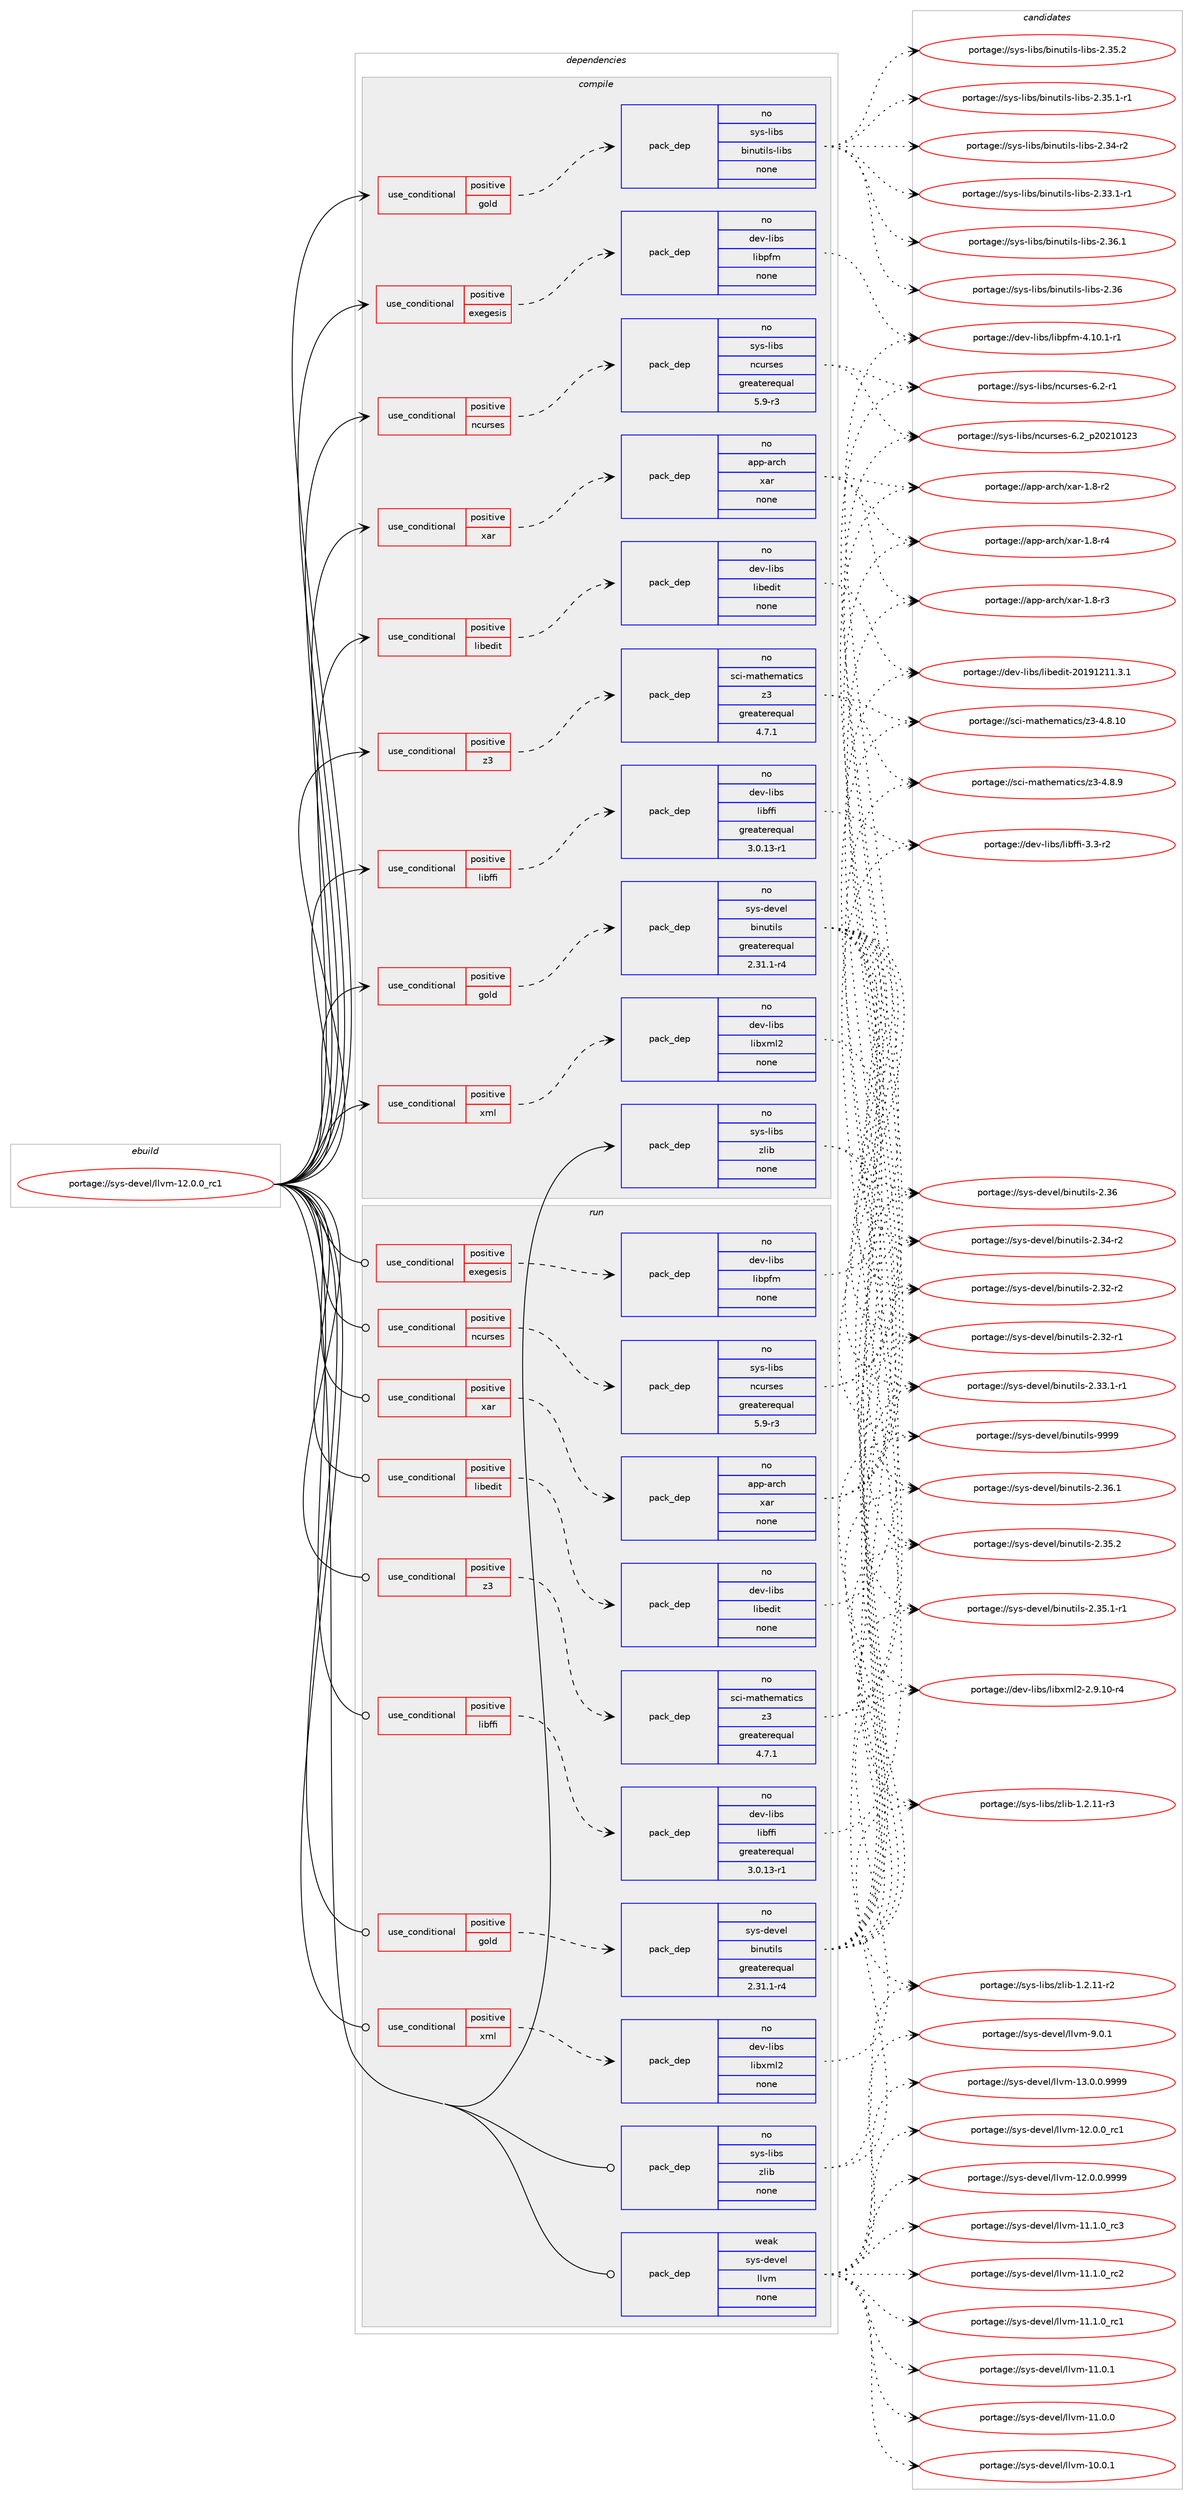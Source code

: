 digraph prolog {

# *************
# Graph options
# *************

newrank=true;
concentrate=true;
compound=true;
graph [rankdir=LR,fontname=Helvetica,fontsize=10,ranksep=1.5];#, ranksep=2.5, nodesep=0.2];
edge  [arrowhead=vee];
node  [fontname=Helvetica,fontsize=10];

# **********
# The ebuild
# **********

subgraph cluster_leftcol {
color=gray;
rank=same;
label=<<i>ebuild</i>>;
id [label="portage://sys-devel/llvm-12.0.0_rc1", color=red, width=4, href="../sys-devel/llvm-12.0.0_rc1.svg"];
}

# ****************
# The dependencies
# ****************

subgraph cluster_midcol {
color=gray;
label=<<i>dependencies</i>>;
subgraph cluster_compile {
fillcolor="#eeeeee";
style=filled;
label=<<i>compile</i>>;
subgraph cond1644 {
dependency6397 [label=<<TABLE BORDER="0" CELLBORDER="1" CELLSPACING="0" CELLPADDING="4"><TR><TD ROWSPAN="3" CELLPADDING="10">use_conditional</TD></TR><TR><TD>positive</TD></TR><TR><TD>exegesis</TD></TR></TABLE>>, shape=none, color=red];
subgraph pack4663 {
dependency6398 [label=<<TABLE BORDER="0" CELLBORDER="1" CELLSPACING="0" CELLPADDING="4" WIDTH="220"><TR><TD ROWSPAN="6" CELLPADDING="30">pack_dep</TD></TR><TR><TD WIDTH="110">no</TD></TR><TR><TD>dev-libs</TD></TR><TR><TD>libpfm</TD></TR><TR><TD>none</TD></TR><TR><TD></TD></TR></TABLE>>, shape=none, color=blue];
}
dependency6397:e -> dependency6398:w [weight=20,style="dashed",arrowhead="vee"];
}
id:e -> dependency6397:w [weight=20,style="solid",arrowhead="vee"];
subgraph cond1645 {
dependency6399 [label=<<TABLE BORDER="0" CELLBORDER="1" CELLSPACING="0" CELLPADDING="4"><TR><TD ROWSPAN="3" CELLPADDING="10">use_conditional</TD></TR><TR><TD>positive</TD></TR><TR><TD>gold</TD></TR></TABLE>>, shape=none, color=red];
subgraph pack4664 {
dependency6400 [label=<<TABLE BORDER="0" CELLBORDER="1" CELLSPACING="0" CELLPADDING="4" WIDTH="220"><TR><TD ROWSPAN="6" CELLPADDING="30">pack_dep</TD></TR><TR><TD WIDTH="110">no</TD></TR><TR><TD>sys-devel</TD></TR><TR><TD>binutils</TD></TR><TR><TD>greaterequal</TD></TR><TR><TD>2.31.1-r4</TD></TR></TABLE>>, shape=none, color=blue];
}
dependency6399:e -> dependency6400:w [weight=20,style="dashed",arrowhead="vee"];
}
id:e -> dependency6399:w [weight=20,style="solid",arrowhead="vee"];
subgraph cond1646 {
dependency6401 [label=<<TABLE BORDER="0" CELLBORDER="1" CELLSPACING="0" CELLPADDING="4"><TR><TD ROWSPAN="3" CELLPADDING="10">use_conditional</TD></TR><TR><TD>positive</TD></TR><TR><TD>gold</TD></TR></TABLE>>, shape=none, color=red];
subgraph pack4665 {
dependency6402 [label=<<TABLE BORDER="0" CELLBORDER="1" CELLSPACING="0" CELLPADDING="4" WIDTH="220"><TR><TD ROWSPAN="6" CELLPADDING="30">pack_dep</TD></TR><TR><TD WIDTH="110">no</TD></TR><TR><TD>sys-libs</TD></TR><TR><TD>binutils-libs</TD></TR><TR><TD>none</TD></TR><TR><TD></TD></TR></TABLE>>, shape=none, color=blue];
}
dependency6401:e -> dependency6402:w [weight=20,style="dashed",arrowhead="vee"];
}
id:e -> dependency6401:w [weight=20,style="solid",arrowhead="vee"];
subgraph cond1647 {
dependency6403 [label=<<TABLE BORDER="0" CELLBORDER="1" CELLSPACING="0" CELLPADDING="4"><TR><TD ROWSPAN="3" CELLPADDING="10">use_conditional</TD></TR><TR><TD>positive</TD></TR><TR><TD>libedit</TD></TR></TABLE>>, shape=none, color=red];
subgraph pack4666 {
dependency6404 [label=<<TABLE BORDER="0" CELLBORDER="1" CELLSPACING="0" CELLPADDING="4" WIDTH="220"><TR><TD ROWSPAN="6" CELLPADDING="30">pack_dep</TD></TR><TR><TD WIDTH="110">no</TD></TR><TR><TD>dev-libs</TD></TR><TR><TD>libedit</TD></TR><TR><TD>none</TD></TR><TR><TD></TD></TR></TABLE>>, shape=none, color=blue];
}
dependency6403:e -> dependency6404:w [weight=20,style="dashed",arrowhead="vee"];
}
id:e -> dependency6403:w [weight=20,style="solid",arrowhead="vee"];
subgraph cond1648 {
dependency6405 [label=<<TABLE BORDER="0" CELLBORDER="1" CELLSPACING="0" CELLPADDING="4"><TR><TD ROWSPAN="3" CELLPADDING="10">use_conditional</TD></TR><TR><TD>positive</TD></TR><TR><TD>libffi</TD></TR></TABLE>>, shape=none, color=red];
subgraph pack4667 {
dependency6406 [label=<<TABLE BORDER="0" CELLBORDER="1" CELLSPACING="0" CELLPADDING="4" WIDTH="220"><TR><TD ROWSPAN="6" CELLPADDING="30">pack_dep</TD></TR><TR><TD WIDTH="110">no</TD></TR><TR><TD>dev-libs</TD></TR><TR><TD>libffi</TD></TR><TR><TD>greaterequal</TD></TR><TR><TD>3.0.13-r1</TD></TR></TABLE>>, shape=none, color=blue];
}
dependency6405:e -> dependency6406:w [weight=20,style="dashed",arrowhead="vee"];
}
id:e -> dependency6405:w [weight=20,style="solid",arrowhead="vee"];
subgraph cond1649 {
dependency6407 [label=<<TABLE BORDER="0" CELLBORDER="1" CELLSPACING="0" CELLPADDING="4"><TR><TD ROWSPAN="3" CELLPADDING="10">use_conditional</TD></TR><TR><TD>positive</TD></TR><TR><TD>ncurses</TD></TR></TABLE>>, shape=none, color=red];
subgraph pack4668 {
dependency6408 [label=<<TABLE BORDER="0" CELLBORDER="1" CELLSPACING="0" CELLPADDING="4" WIDTH="220"><TR><TD ROWSPAN="6" CELLPADDING="30">pack_dep</TD></TR><TR><TD WIDTH="110">no</TD></TR><TR><TD>sys-libs</TD></TR><TR><TD>ncurses</TD></TR><TR><TD>greaterequal</TD></TR><TR><TD>5.9-r3</TD></TR></TABLE>>, shape=none, color=blue];
}
dependency6407:e -> dependency6408:w [weight=20,style="dashed",arrowhead="vee"];
}
id:e -> dependency6407:w [weight=20,style="solid",arrowhead="vee"];
subgraph cond1650 {
dependency6409 [label=<<TABLE BORDER="0" CELLBORDER="1" CELLSPACING="0" CELLPADDING="4"><TR><TD ROWSPAN="3" CELLPADDING="10">use_conditional</TD></TR><TR><TD>positive</TD></TR><TR><TD>xar</TD></TR></TABLE>>, shape=none, color=red];
subgraph pack4669 {
dependency6410 [label=<<TABLE BORDER="0" CELLBORDER="1" CELLSPACING="0" CELLPADDING="4" WIDTH="220"><TR><TD ROWSPAN="6" CELLPADDING="30">pack_dep</TD></TR><TR><TD WIDTH="110">no</TD></TR><TR><TD>app-arch</TD></TR><TR><TD>xar</TD></TR><TR><TD>none</TD></TR><TR><TD></TD></TR></TABLE>>, shape=none, color=blue];
}
dependency6409:e -> dependency6410:w [weight=20,style="dashed",arrowhead="vee"];
}
id:e -> dependency6409:w [weight=20,style="solid",arrowhead="vee"];
subgraph cond1651 {
dependency6411 [label=<<TABLE BORDER="0" CELLBORDER="1" CELLSPACING="0" CELLPADDING="4"><TR><TD ROWSPAN="3" CELLPADDING="10">use_conditional</TD></TR><TR><TD>positive</TD></TR><TR><TD>xml</TD></TR></TABLE>>, shape=none, color=red];
subgraph pack4670 {
dependency6412 [label=<<TABLE BORDER="0" CELLBORDER="1" CELLSPACING="0" CELLPADDING="4" WIDTH="220"><TR><TD ROWSPAN="6" CELLPADDING="30">pack_dep</TD></TR><TR><TD WIDTH="110">no</TD></TR><TR><TD>dev-libs</TD></TR><TR><TD>libxml2</TD></TR><TR><TD>none</TD></TR><TR><TD></TD></TR></TABLE>>, shape=none, color=blue];
}
dependency6411:e -> dependency6412:w [weight=20,style="dashed",arrowhead="vee"];
}
id:e -> dependency6411:w [weight=20,style="solid",arrowhead="vee"];
subgraph cond1652 {
dependency6413 [label=<<TABLE BORDER="0" CELLBORDER="1" CELLSPACING="0" CELLPADDING="4"><TR><TD ROWSPAN="3" CELLPADDING="10">use_conditional</TD></TR><TR><TD>positive</TD></TR><TR><TD>z3</TD></TR></TABLE>>, shape=none, color=red];
subgraph pack4671 {
dependency6414 [label=<<TABLE BORDER="0" CELLBORDER="1" CELLSPACING="0" CELLPADDING="4" WIDTH="220"><TR><TD ROWSPAN="6" CELLPADDING="30">pack_dep</TD></TR><TR><TD WIDTH="110">no</TD></TR><TR><TD>sci-mathematics</TD></TR><TR><TD>z3</TD></TR><TR><TD>greaterequal</TD></TR><TR><TD>4.7.1</TD></TR></TABLE>>, shape=none, color=blue];
}
dependency6413:e -> dependency6414:w [weight=20,style="dashed",arrowhead="vee"];
}
id:e -> dependency6413:w [weight=20,style="solid",arrowhead="vee"];
subgraph pack4672 {
dependency6415 [label=<<TABLE BORDER="0" CELLBORDER="1" CELLSPACING="0" CELLPADDING="4" WIDTH="220"><TR><TD ROWSPAN="6" CELLPADDING="30">pack_dep</TD></TR><TR><TD WIDTH="110">no</TD></TR><TR><TD>sys-libs</TD></TR><TR><TD>zlib</TD></TR><TR><TD>none</TD></TR><TR><TD></TD></TR></TABLE>>, shape=none, color=blue];
}
id:e -> dependency6415:w [weight=20,style="solid",arrowhead="vee"];
}
subgraph cluster_compileandrun {
fillcolor="#eeeeee";
style=filled;
label=<<i>compile and run</i>>;
}
subgraph cluster_run {
fillcolor="#eeeeee";
style=filled;
label=<<i>run</i>>;
subgraph cond1653 {
dependency6416 [label=<<TABLE BORDER="0" CELLBORDER="1" CELLSPACING="0" CELLPADDING="4"><TR><TD ROWSPAN="3" CELLPADDING="10">use_conditional</TD></TR><TR><TD>positive</TD></TR><TR><TD>exegesis</TD></TR></TABLE>>, shape=none, color=red];
subgraph pack4673 {
dependency6417 [label=<<TABLE BORDER="0" CELLBORDER="1" CELLSPACING="0" CELLPADDING="4" WIDTH="220"><TR><TD ROWSPAN="6" CELLPADDING="30">pack_dep</TD></TR><TR><TD WIDTH="110">no</TD></TR><TR><TD>dev-libs</TD></TR><TR><TD>libpfm</TD></TR><TR><TD>none</TD></TR><TR><TD></TD></TR></TABLE>>, shape=none, color=blue];
}
dependency6416:e -> dependency6417:w [weight=20,style="dashed",arrowhead="vee"];
}
id:e -> dependency6416:w [weight=20,style="solid",arrowhead="odot"];
subgraph cond1654 {
dependency6418 [label=<<TABLE BORDER="0" CELLBORDER="1" CELLSPACING="0" CELLPADDING="4"><TR><TD ROWSPAN="3" CELLPADDING="10">use_conditional</TD></TR><TR><TD>positive</TD></TR><TR><TD>gold</TD></TR></TABLE>>, shape=none, color=red];
subgraph pack4674 {
dependency6419 [label=<<TABLE BORDER="0" CELLBORDER="1" CELLSPACING="0" CELLPADDING="4" WIDTH="220"><TR><TD ROWSPAN="6" CELLPADDING="30">pack_dep</TD></TR><TR><TD WIDTH="110">no</TD></TR><TR><TD>sys-devel</TD></TR><TR><TD>binutils</TD></TR><TR><TD>greaterequal</TD></TR><TR><TD>2.31.1-r4</TD></TR></TABLE>>, shape=none, color=blue];
}
dependency6418:e -> dependency6419:w [weight=20,style="dashed",arrowhead="vee"];
}
id:e -> dependency6418:w [weight=20,style="solid",arrowhead="odot"];
subgraph cond1655 {
dependency6420 [label=<<TABLE BORDER="0" CELLBORDER="1" CELLSPACING="0" CELLPADDING="4"><TR><TD ROWSPAN="3" CELLPADDING="10">use_conditional</TD></TR><TR><TD>positive</TD></TR><TR><TD>libedit</TD></TR></TABLE>>, shape=none, color=red];
subgraph pack4675 {
dependency6421 [label=<<TABLE BORDER="0" CELLBORDER="1" CELLSPACING="0" CELLPADDING="4" WIDTH="220"><TR><TD ROWSPAN="6" CELLPADDING="30">pack_dep</TD></TR><TR><TD WIDTH="110">no</TD></TR><TR><TD>dev-libs</TD></TR><TR><TD>libedit</TD></TR><TR><TD>none</TD></TR><TR><TD></TD></TR></TABLE>>, shape=none, color=blue];
}
dependency6420:e -> dependency6421:w [weight=20,style="dashed",arrowhead="vee"];
}
id:e -> dependency6420:w [weight=20,style="solid",arrowhead="odot"];
subgraph cond1656 {
dependency6422 [label=<<TABLE BORDER="0" CELLBORDER="1" CELLSPACING="0" CELLPADDING="4"><TR><TD ROWSPAN="3" CELLPADDING="10">use_conditional</TD></TR><TR><TD>positive</TD></TR><TR><TD>libffi</TD></TR></TABLE>>, shape=none, color=red];
subgraph pack4676 {
dependency6423 [label=<<TABLE BORDER="0" CELLBORDER="1" CELLSPACING="0" CELLPADDING="4" WIDTH="220"><TR><TD ROWSPAN="6" CELLPADDING="30">pack_dep</TD></TR><TR><TD WIDTH="110">no</TD></TR><TR><TD>dev-libs</TD></TR><TR><TD>libffi</TD></TR><TR><TD>greaterequal</TD></TR><TR><TD>3.0.13-r1</TD></TR></TABLE>>, shape=none, color=blue];
}
dependency6422:e -> dependency6423:w [weight=20,style="dashed",arrowhead="vee"];
}
id:e -> dependency6422:w [weight=20,style="solid",arrowhead="odot"];
subgraph cond1657 {
dependency6424 [label=<<TABLE BORDER="0" CELLBORDER="1" CELLSPACING="0" CELLPADDING="4"><TR><TD ROWSPAN="3" CELLPADDING="10">use_conditional</TD></TR><TR><TD>positive</TD></TR><TR><TD>ncurses</TD></TR></TABLE>>, shape=none, color=red];
subgraph pack4677 {
dependency6425 [label=<<TABLE BORDER="0" CELLBORDER="1" CELLSPACING="0" CELLPADDING="4" WIDTH="220"><TR><TD ROWSPAN="6" CELLPADDING="30">pack_dep</TD></TR><TR><TD WIDTH="110">no</TD></TR><TR><TD>sys-libs</TD></TR><TR><TD>ncurses</TD></TR><TR><TD>greaterequal</TD></TR><TR><TD>5.9-r3</TD></TR></TABLE>>, shape=none, color=blue];
}
dependency6424:e -> dependency6425:w [weight=20,style="dashed",arrowhead="vee"];
}
id:e -> dependency6424:w [weight=20,style="solid",arrowhead="odot"];
subgraph cond1658 {
dependency6426 [label=<<TABLE BORDER="0" CELLBORDER="1" CELLSPACING="0" CELLPADDING="4"><TR><TD ROWSPAN="3" CELLPADDING="10">use_conditional</TD></TR><TR><TD>positive</TD></TR><TR><TD>xar</TD></TR></TABLE>>, shape=none, color=red];
subgraph pack4678 {
dependency6427 [label=<<TABLE BORDER="0" CELLBORDER="1" CELLSPACING="0" CELLPADDING="4" WIDTH="220"><TR><TD ROWSPAN="6" CELLPADDING="30">pack_dep</TD></TR><TR><TD WIDTH="110">no</TD></TR><TR><TD>app-arch</TD></TR><TR><TD>xar</TD></TR><TR><TD>none</TD></TR><TR><TD></TD></TR></TABLE>>, shape=none, color=blue];
}
dependency6426:e -> dependency6427:w [weight=20,style="dashed",arrowhead="vee"];
}
id:e -> dependency6426:w [weight=20,style="solid",arrowhead="odot"];
subgraph cond1659 {
dependency6428 [label=<<TABLE BORDER="0" CELLBORDER="1" CELLSPACING="0" CELLPADDING="4"><TR><TD ROWSPAN="3" CELLPADDING="10">use_conditional</TD></TR><TR><TD>positive</TD></TR><TR><TD>xml</TD></TR></TABLE>>, shape=none, color=red];
subgraph pack4679 {
dependency6429 [label=<<TABLE BORDER="0" CELLBORDER="1" CELLSPACING="0" CELLPADDING="4" WIDTH="220"><TR><TD ROWSPAN="6" CELLPADDING="30">pack_dep</TD></TR><TR><TD WIDTH="110">no</TD></TR><TR><TD>dev-libs</TD></TR><TR><TD>libxml2</TD></TR><TR><TD>none</TD></TR><TR><TD></TD></TR></TABLE>>, shape=none, color=blue];
}
dependency6428:e -> dependency6429:w [weight=20,style="dashed",arrowhead="vee"];
}
id:e -> dependency6428:w [weight=20,style="solid",arrowhead="odot"];
subgraph cond1660 {
dependency6430 [label=<<TABLE BORDER="0" CELLBORDER="1" CELLSPACING="0" CELLPADDING="4"><TR><TD ROWSPAN="3" CELLPADDING="10">use_conditional</TD></TR><TR><TD>positive</TD></TR><TR><TD>z3</TD></TR></TABLE>>, shape=none, color=red];
subgraph pack4680 {
dependency6431 [label=<<TABLE BORDER="0" CELLBORDER="1" CELLSPACING="0" CELLPADDING="4" WIDTH="220"><TR><TD ROWSPAN="6" CELLPADDING="30">pack_dep</TD></TR><TR><TD WIDTH="110">no</TD></TR><TR><TD>sci-mathematics</TD></TR><TR><TD>z3</TD></TR><TR><TD>greaterequal</TD></TR><TR><TD>4.7.1</TD></TR></TABLE>>, shape=none, color=blue];
}
dependency6430:e -> dependency6431:w [weight=20,style="dashed",arrowhead="vee"];
}
id:e -> dependency6430:w [weight=20,style="solid",arrowhead="odot"];
subgraph pack4681 {
dependency6432 [label=<<TABLE BORDER="0" CELLBORDER="1" CELLSPACING="0" CELLPADDING="4" WIDTH="220"><TR><TD ROWSPAN="6" CELLPADDING="30">pack_dep</TD></TR><TR><TD WIDTH="110">no</TD></TR><TR><TD>sys-libs</TD></TR><TR><TD>zlib</TD></TR><TR><TD>none</TD></TR><TR><TD></TD></TR></TABLE>>, shape=none, color=blue];
}
id:e -> dependency6432:w [weight=20,style="solid",arrowhead="odot"];
subgraph pack4682 {
dependency6433 [label=<<TABLE BORDER="0" CELLBORDER="1" CELLSPACING="0" CELLPADDING="4" WIDTH="220"><TR><TD ROWSPAN="6" CELLPADDING="30">pack_dep</TD></TR><TR><TD WIDTH="110">weak</TD></TR><TR><TD>sys-devel</TD></TR><TR><TD>llvm</TD></TR><TR><TD>none</TD></TR><TR><TD></TD></TR></TABLE>>, shape=none, color=blue];
}
id:e -> dependency6433:w [weight=20,style="solid",arrowhead="odot"];
}
}

# **************
# The candidates
# **************

subgraph cluster_choices {
rank=same;
color=gray;
label=<<i>candidates</i>>;

subgraph choice4663 {
color=black;
nodesep=1;
choice10010111845108105981154710810598112102109455246494846494511449 [label="portage://dev-libs/libpfm-4.10.1-r1", color=red, width=4,href="../dev-libs/libpfm-4.10.1-r1.svg"];
dependency6398:e -> choice10010111845108105981154710810598112102109455246494846494511449:w [style=dotted,weight="100"];
}
subgraph choice4664 {
color=black;
nodesep=1;
choice1151211154510010111810110847981051101171161051081154557575757 [label="portage://sys-devel/binutils-9999", color=red, width=4,href="../sys-devel/binutils-9999.svg"];
choice11512111545100101118101108479810511011711610510811545504651544649 [label="portage://sys-devel/binutils-2.36.1", color=red, width=4,href="../sys-devel/binutils-2.36.1.svg"];
choice1151211154510010111810110847981051101171161051081154550465154 [label="portage://sys-devel/binutils-2.36", color=red, width=4,href="../sys-devel/binutils-2.36.svg"];
choice11512111545100101118101108479810511011711610510811545504651534650 [label="portage://sys-devel/binutils-2.35.2", color=red, width=4,href="../sys-devel/binutils-2.35.2.svg"];
choice115121115451001011181011084798105110117116105108115455046515346494511449 [label="portage://sys-devel/binutils-2.35.1-r1", color=red, width=4,href="../sys-devel/binutils-2.35.1-r1.svg"];
choice11512111545100101118101108479810511011711610510811545504651524511450 [label="portage://sys-devel/binutils-2.34-r2", color=red, width=4,href="../sys-devel/binutils-2.34-r2.svg"];
choice115121115451001011181011084798105110117116105108115455046515146494511449 [label="portage://sys-devel/binutils-2.33.1-r1", color=red, width=4,href="../sys-devel/binutils-2.33.1-r1.svg"];
choice11512111545100101118101108479810511011711610510811545504651504511450 [label="portage://sys-devel/binutils-2.32-r2", color=red, width=4,href="../sys-devel/binutils-2.32-r2.svg"];
choice11512111545100101118101108479810511011711610510811545504651504511449 [label="portage://sys-devel/binutils-2.32-r1", color=red, width=4,href="../sys-devel/binutils-2.32-r1.svg"];
dependency6400:e -> choice1151211154510010111810110847981051101171161051081154557575757:w [style=dotted,weight="100"];
dependency6400:e -> choice11512111545100101118101108479810511011711610510811545504651544649:w [style=dotted,weight="100"];
dependency6400:e -> choice1151211154510010111810110847981051101171161051081154550465154:w [style=dotted,weight="100"];
dependency6400:e -> choice11512111545100101118101108479810511011711610510811545504651534650:w [style=dotted,weight="100"];
dependency6400:e -> choice115121115451001011181011084798105110117116105108115455046515346494511449:w [style=dotted,weight="100"];
dependency6400:e -> choice11512111545100101118101108479810511011711610510811545504651524511450:w [style=dotted,weight="100"];
dependency6400:e -> choice115121115451001011181011084798105110117116105108115455046515146494511449:w [style=dotted,weight="100"];
dependency6400:e -> choice11512111545100101118101108479810511011711610510811545504651504511450:w [style=dotted,weight="100"];
dependency6400:e -> choice11512111545100101118101108479810511011711610510811545504651504511449:w [style=dotted,weight="100"];
}
subgraph choice4665 {
color=black;
nodesep=1;
choice11512111545108105981154798105110117116105108115451081059811545504651544649 [label="portage://sys-libs/binutils-libs-2.36.1", color=red, width=4,href="../sys-libs/binutils-libs-2.36.1.svg"];
choice1151211154510810598115479810511011711610510811545108105981154550465154 [label="portage://sys-libs/binutils-libs-2.36", color=red, width=4,href="../sys-libs/binutils-libs-2.36.svg"];
choice11512111545108105981154798105110117116105108115451081059811545504651534650 [label="portage://sys-libs/binutils-libs-2.35.2", color=red, width=4,href="../sys-libs/binutils-libs-2.35.2.svg"];
choice115121115451081059811547981051101171161051081154510810598115455046515346494511449 [label="portage://sys-libs/binutils-libs-2.35.1-r1", color=red, width=4,href="../sys-libs/binutils-libs-2.35.1-r1.svg"];
choice11512111545108105981154798105110117116105108115451081059811545504651524511450 [label="portage://sys-libs/binutils-libs-2.34-r2", color=red, width=4,href="../sys-libs/binutils-libs-2.34-r2.svg"];
choice115121115451081059811547981051101171161051081154510810598115455046515146494511449 [label="portage://sys-libs/binutils-libs-2.33.1-r1", color=red, width=4,href="../sys-libs/binutils-libs-2.33.1-r1.svg"];
dependency6402:e -> choice11512111545108105981154798105110117116105108115451081059811545504651544649:w [style=dotted,weight="100"];
dependency6402:e -> choice1151211154510810598115479810511011711610510811545108105981154550465154:w [style=dotted,weight="100"];
dependency6402:e -> choice11512111545108105981154798105110117116105108115451081059811545504651534650:w [style=dotted,weight="100"];
dependency6402:e -> choice115121115451081059811547981051101171161051081154510810598115455046515346494511449:w [style=dotted,weight="100"];
dependency6402:e -> choice11512111545108105981154798105110117116105108115451081059811545504651524511450:w [style=dotted,weight="100"];
dependency6402:e -> choice115121115451081059811547981051101171161051081154510810598115455046515146494511449:w [style=dotted,weight="100"];
}
subgraph choice4666 {
color=black;
nodesep=1;
choice1001011184510810598115471081059810110010511645504849574950494946514649 [label="portage://dev-libs/libedit-20191211.3.1", color=red, width=4,href="../dev-libs/libedit-20191211.3.1.svg"];
dependency6404:e -> choice1001011184510810598115471081059810110010511645504849574950494946514649:w [style=dotted,weight="100"];
}
subgraph choice4667 {
color=black;
nodesep=1;
choice10010111845108105981154710810598102102105455146514511450 [label="portage://dev-libs/libffi-3.3-r2", color=red, width=4,href="../dev-libs/libffi-3.3-r2.svg"];
dependency6406:e -> choice10010111845108105981154710810598102102105455146514511450:w [style=dotted,weight="100"];
}
subgraph choice4668 {
color=black;
nodesep=1;
choice1151211154510810598115471109911711411510111545544650951125048504948495051 [label="portage://sys-libs/ncurses-6.2_p20210123", color=red, width=4,href="../sys-libs/ncurses-6.2_p20210123.svg"];
choice11512111545108105981154711099117114115101115455446504511449 [label="portage://sys-libs/ncurses-6.2-r1", color=red, width=4,href="../sys-libs/ncurses-6.2-r1.svg"];
dependency6408:e -> choice1151211154510810598115471109911711411510111545544650951125048504948495051:w [style=dotted,weight="100"];
dependency6408:e -> choice11512111545108105981154711099117114115101115455446504511449:w [style=dotted,weight="100"];
}
subgraph choice4669 {
color=black;
nodesep=1;
choice971121124597114991044712097114454946564511452 [label="portage://app-arch/xar-1.8-r4", color=red, width=4,href="../app-arch/xar-1.8-r4.svg"];
choice971121124597114991044712097114454946564511451 [label="portage://app-arch/xar-1.8-r3", color=red, width=4,href="../app-arch/xar-1.8-r3.svg"];
choice971121124597114991044712097114454946564511450 [label="portage://app-arch/xar-1.8-r2", color=red, width=4,href="../app-arch/xar-1.8-r2.svg"];
dependency6410:e -> choice971121124597114991044712097114454946564511452:w [style=dotted,weight="100"];
dependency6410:e -> choice971121124597114991044712097114454946564511451:w [style=dotted,weight="100"];
dependency6410:e -> choice971121124597114991044712097114454946564511450:w [style=dotted,weight="100"];
}
subgraph choice4670 {
color=black;
nodesep=1;
choice1001011184510810598115471081059812010910850455046574649484511452 [label="portage://dev-libs/libxml2-2.9.10-r4", color=red, width=4,href="../dev-libs/libxml2-2.9.10-r4.svg"];
dependency6412:e -> choice1001011184510810598115471081059812010910850455046574649484511452:w [style=dotted,weight="100"];
}
subgraph choice4671 {
color=black;
nodesep=1;
choice11599105451099711610410110997116105991154712251455246564657 [label="portage://sci-mathematics/z3-4.8.9", color=red, width=4,href="../sci-mathematics/z3-4.8.9.svg"];
choice1159910545109971161041011099711610599115471225145524656464948 [label="portage://sci-mathematics/z3-4.8.10", color=red, width=4,href="../sci-mathematics/z3-4.8.10.svg"];
dependency6414:e -> choice11599105451099711610410110997116105991154712251455246564657:w [style=dotted,weight="100"];
dependency6414:e -> choice1159910545109971161041011099711610599115471225145524656464948:w [style=dotted,weight="100"];
}
subgraph choice4672 {
color=black;
nodesep=1;
choice11512111545108105981154712210810598454946504649494511451 [label="portage://sys-libs/zlib-1.2.11-r3", color=red, width=4,href="../sys-libs/zlib-1.2.11-r3.svg"];
choice11512111545108105981154712210810598454946504649494511450 [label="portage://sys-libs/zlib-1.2.11-r2", color=red, width=4,href="../sys-libs/zlib-1.2.11-r2.svg"];
dependency6415:e -> choice11512111545108105981154712210810598454946504649494511451:w [style=dotted,weight="100"];
dependency6415:e -> choice11512111545108105981154712210810598454946504649494511450:w [style=dotted,weight="100"];
}
subgraph choice4673 {
color=black;
nodesep=1;
choice10010111845108105981154710810598112102109455246494846494511449 [label="portage://dev-libs/libpfm-4.10.1-r1", color=red, width=4,href="../dev-libs/libpfm-4.10.1-r1.svg"];
dependency6417:e -> choice10010111845108105981154710810598112102109455246494846494511449:w [style=dotted,weight="100"];
}
subgraph choice4674 {
color=black;
nodesep=1;
choice1151211154510010111810110847981051101171161051081154557575757 [label="portage://sys-devel/binutils-9999", color=red, width=4,href="../sys-devel/binutils-9999.svg"];
choice11512111545100101118101108479810511011711610510811545504651544649 [label="portage://sys-devel/binutils-2.36.1", color=red, width=4,href="../sys-devel/binutils-2.36.1.svg"];
choice1151211154510010111810110847981051101171161051081154550465154 [label="portage://sys-devel/binutils-2.36", color=red, width=4,href="../sys-devel/binutils-2.36.svg"];
choice11512111545100101118101108479810511011711610510811545504651534650 [label="portage://sys-devel/binutils-2.35.2", color=red, width=4,href="../sys-devel/binutils-2.35.2.svg"];
choice115121115451001011181011084798105110117116105108115455046515346494511449 [label="portage://sys-devel/binutils-2.35.1-r1", color=red, width=4,href="../sys-devel/binutils-2.35.1-r1.svg"];
choice11512111545100101118101108479810511011711610510811545504651524511450 [label="portage://sys-devel/binutils-2.34-r2", color=red, width=4,href="../sys-devel/binutils-2.34-r2.svg"];
choice115121115451001011181011084798105110117116105108115455046515146494511449 [label="portage://sys-devel/binutils-2.33.1-r1", color=red, width=4,href="../sys-devel/binutils-2.33.1-r1.svg"];
choice11512111545100101118101108479810511011711610510811545504651504511450 [label="portage://sys-devel/binutils-2.32-r2", color=red, width=4,href="../sys-devel/binutils-2.32-r2.svg"];
choice11512111545100101118101108479810511011711610510811545504651504511449 [label="portage://sys-devel/binutils-2.32-r1", color=red, width=4,href="../sys-devel/binutils-2.32-r1.svg"];
dependency6419:e -> choice1151211154510010111810110847981051101171161051081154557575757:w [style=dotted,weight="100"];
dependency6419:e -> choice11512111545100101118101108479810511011711610510811545504651544649:w [style=dotted,weight="100"];
dependency6419:e -> choice1151211154510010111810110847981051101171161051081154550465154:w [style=dotted,weight="100"];
dependency6419:e -> choice11512111545100101118101108479810511011711610510811545504651534650:w [style=dotted,weight="100"];
dependency6419:e -> choice115121115451001011181011084798105110117116105108115455046515346494511449:w [style=dotted,weight="100"];
dependency6419:e -> choice11512111545100101118101108479810511011711610510811545504651524511450:w [style=dotted,weight="100"];
dependency6419:e -> choice115121115451001011181011084798105110117116105108115455046515146494511449:w [style=dotted,weight="100"];
dependency6419:e -> choice11512111545100101118101108479810511011711610510811545504651504511450:w [style=dotted,weight="100"];
dependency6419:e -> choice11512111545100101118101108479810511011711610510811545504651504511449:w [style=dotted,weight="100"];
}
subgraph choice4675 {
color=black;
nodesep=1;
choice1001011184510810598115471081059810110010511645504849574950494946514649 [label="portage://dev-libs/libedit-20191211.3.1", color=red, width=4,href="../dev-libs/libedit-20191211.3.1.svg"];
dependency6421:e -> choice1001011184510810598115471081059810110010511645504849574950494946514649:w [style=dotted,weight="100"];
}
subgraph choice4676 {
color=black;
nodesep=1;
choice10010111845108105981154710810598102102105455146514511450 [label="portage://dev-libs/libffi-3.3-r2", color=red, width=4,href="../dev-libs/libffi-3.3-r2.svg"];
dependency6423:e -> choice10010111845108105981154710810598102102105455146514511450:w [style=dotted,weight="100"];
}
subgraph choice4677 {
color=black;
nodesep=1;
choice1151211154510810598115471109911711411510111545544650951125048504948495051 [label="portage://sys-libs/ncurses-6.2_p20210123", color=red, width=4,href="../sys-libs/ncurses-6.2_p20210123.svg"];
choice11512111545108105981154711099117114115101115455446504511449 [label="portage://sys-libs/ncurses-6.2-r1", color=red, width=4,href="../sys-libs/ncurses-6.2-r1.svg"];
dependency6425:e -> choice1151211154510810598115471109911711411510111545544650951125048504948495051:w [style=dotted,weight="100"];
dependency6425:e -> choice11512111545108105981154711099117114115101115455446504511449:w [style=dotted,weight="100"];
}
subgraph choice4678 {
color=black;
nodesep=1;
choice971121124597114991044712097114454946564511452 [label="portage://app-arch/xar-1.8-r4", color=red, width=4,href="../app-arch/xar-1.8-r4.svg"];
choice971121124597114991044712097114454946564511451 [label="portage://app-arch/xar-1.8-r3", color=red, width=4,href="../app-arch/xar-1.8-r3.svg"];
choice971121124597114991044712097114454946564511450 [label="portage://app-arch/xar-1.8-r2", color=red, width=4,href="../app-arch/xar-1.8-r2.svg"];
dependency6427:e -> choice971121124597114991044712097114454946564511452:w [style=dotted,weight="100"];
dependency6427:e -> choice971121124597114991044712097114454946564511451:w [style=dotted,weight="100"];
dependency6427:e -> choice971121124597114991044712097114454946564511450:w [style=dotted,weight="100"];
}
subgraph choice4679 {
color=black;
nodesep=1;
choice1001011184510810598115471081059812010910850455046574649484511452 [label="portage://dev-libs/libxml2-2.9.10-r4", color=red, width=4,href="../dev-libs/libxml2-2.9.10-r4.svg"];
dependency6429:e -> choice1001011184510810598115471081059812010910850455046574649484511452:w [style=dotted,weight="100"];
}
subgraph choice4680 {
color=black;
nodesep=1;
choice11599105451099711610410110997116105991154712251455246564657 [label="portage://sci-mathematics/z3-4.8.9", color=red, width=4,href="../sci-mathematics/z3-4.8.9.svg"];
choice1159910545109971161041011099711610599115471225145524656464948 [label="portage://sci-mathematics/z3-4.8.10", color=red, width=4,href="../sci-mathematics/z3-4.8.10.svg"];
dependency6431:e -> choice11599105451099711610410110997116105991154712251455246564657:w [style=dotted,weight="100"];
dependency6431:e -> choice1159910545109971161041011099711610599115471225145524656464948:w [style=dotted,weight="100"];
}
subgraph choice4681 {
color=black;
nodesep=1;
choice11512111545108105981154712210810598454946504649494511451 [label="portage://sys-libs/zlib-1.2.11-r3", color=red, width=4,href="../sys-libs/zlib-1.2.11-r3.svg"];
choice11512111545108105981154712210810598454946504649494511450 [label="portage://sys-libs/zlib-1.2.11-r2", color=red, width=4,href="../sys-libs/zlib-1.2.11-r2.svg"];
dependency6432:e -> choice11512111545108105981154712210810598454946504649494511451:w [style=dotted,weight="100"];
dependency6432:e -> choice11512111545108105981154712210810598454946504649494511450:w [style=dotted,weight="100"];
}
subgraph choice4682 {
color=black;
nodesep=1;
choice1151211154510010111810110847108108118109455746484649 [label="portage://sys-devel/llvm-9.0.1", color=red, width=4,href="../sys-devel/llvm-9.0.1.svg"];
choice1151211154510010111810110847108108118109454951464846484657575757 [label="portage://sys-devel/llvm-13.0.0.9999", color=red, width=4,href="../sys-devel/llvm-13.0.0.9999.svg"];
choice115121115451001011181011084710810811810945495046484648951149949 [label="portage://sys-devel/llvm-12.0.0_rc1", color=red, width=4,href="../sys-devel/llvm-12.0.0_rc1.svg"];
choice1151211154510010111810110847108108118109454950464846484657575757 [label="portage://sys-devel/llvm-12.0.0.9999", color=red, width=4,href="../sys-devel/llvm-12.0.0.9999.svg"];
choice115121115451001011181011084710810811810945494946494648951149951 [label="portage://sys-devel/llvm-11.1.0_rc3", color=red, width=4,href="../sys-devel/llvm-11.1.0_rc3.svg"];
choice115121115451001011181011084710810811810945494946494648951149950 [label="portage://sys-devel/llvm-11.1.0_rc2", color=red, width=4,href="../sys-devel/llvm-11.1.0_rc2.svg"];
choice115121115451001011181011084710810811810945494946494648951149949 [label="portage://sys-devel/llvm-11.1.0_rc1", color=red, width=4,href="../sys-devel/llvm-11.1.0_rc1.svg"];
choice115121115451001011181011084710810811810945494946484649 [label="portage://sys-devel/llvm-11.0.1", color=red, width=4,href="../sys-devel/llvm-11.0.1.svg"];
choice115121115451001011181011084710810811810945494946484648 [label="portage://sys-devel/llvm-11.0.0", color=red, width=4,href="../sys-devel/llvm-11.0.0.svg"];
choice115121115451001011181011084710810811810945494846484649 [label="portage://sys-devel/llvm-10.0.1", color=red, width=4,href="../sys-devel/llvm-10.0.1.svg"];
dependency6433:e -> choice1151211154510010111810110847108108118109455746484649:w [style=dotted,weight="100"];
dependency6433:e -> choice1151211154510010111810110847108108118109454951464846484657575757:w [style=dotted,weight="100"];
dependency6433:e -> choice115121115451001011181011084710810811810945495046484648951149949:w [style=dotted,weight="100"];
dependency6433:e -> choice1151211154510010111810110847108108118109454950464846484657575757:w [style=dotted,weight="100"];
dependency6433:e -> choice115121115451001011181011084710810811810945494946494648951149951:w [style=dotted,weight="100"];
dependency6433:e -> choice115121115451001011181011084710810811810945494946494648951149950:w [style=dotted,weight="100"];
dependency6433:e -> choice115121115451001011181011084710810811810945494946494648951149949:w [style=dotted,weight="100"];
dependency6433:e -> choice115121115451001011181011084710810811810945494946484649:w [style=dotted,weight="100"];
dependency6433:e -> choice115121115451001011181011084710810811810945494946484648:w [style=dotted,weight="100"];
dependency6433:e -> choice115121115451001011181011084710810811810945494846484649:w [style=dotted,weight="100"];
}
}

}
